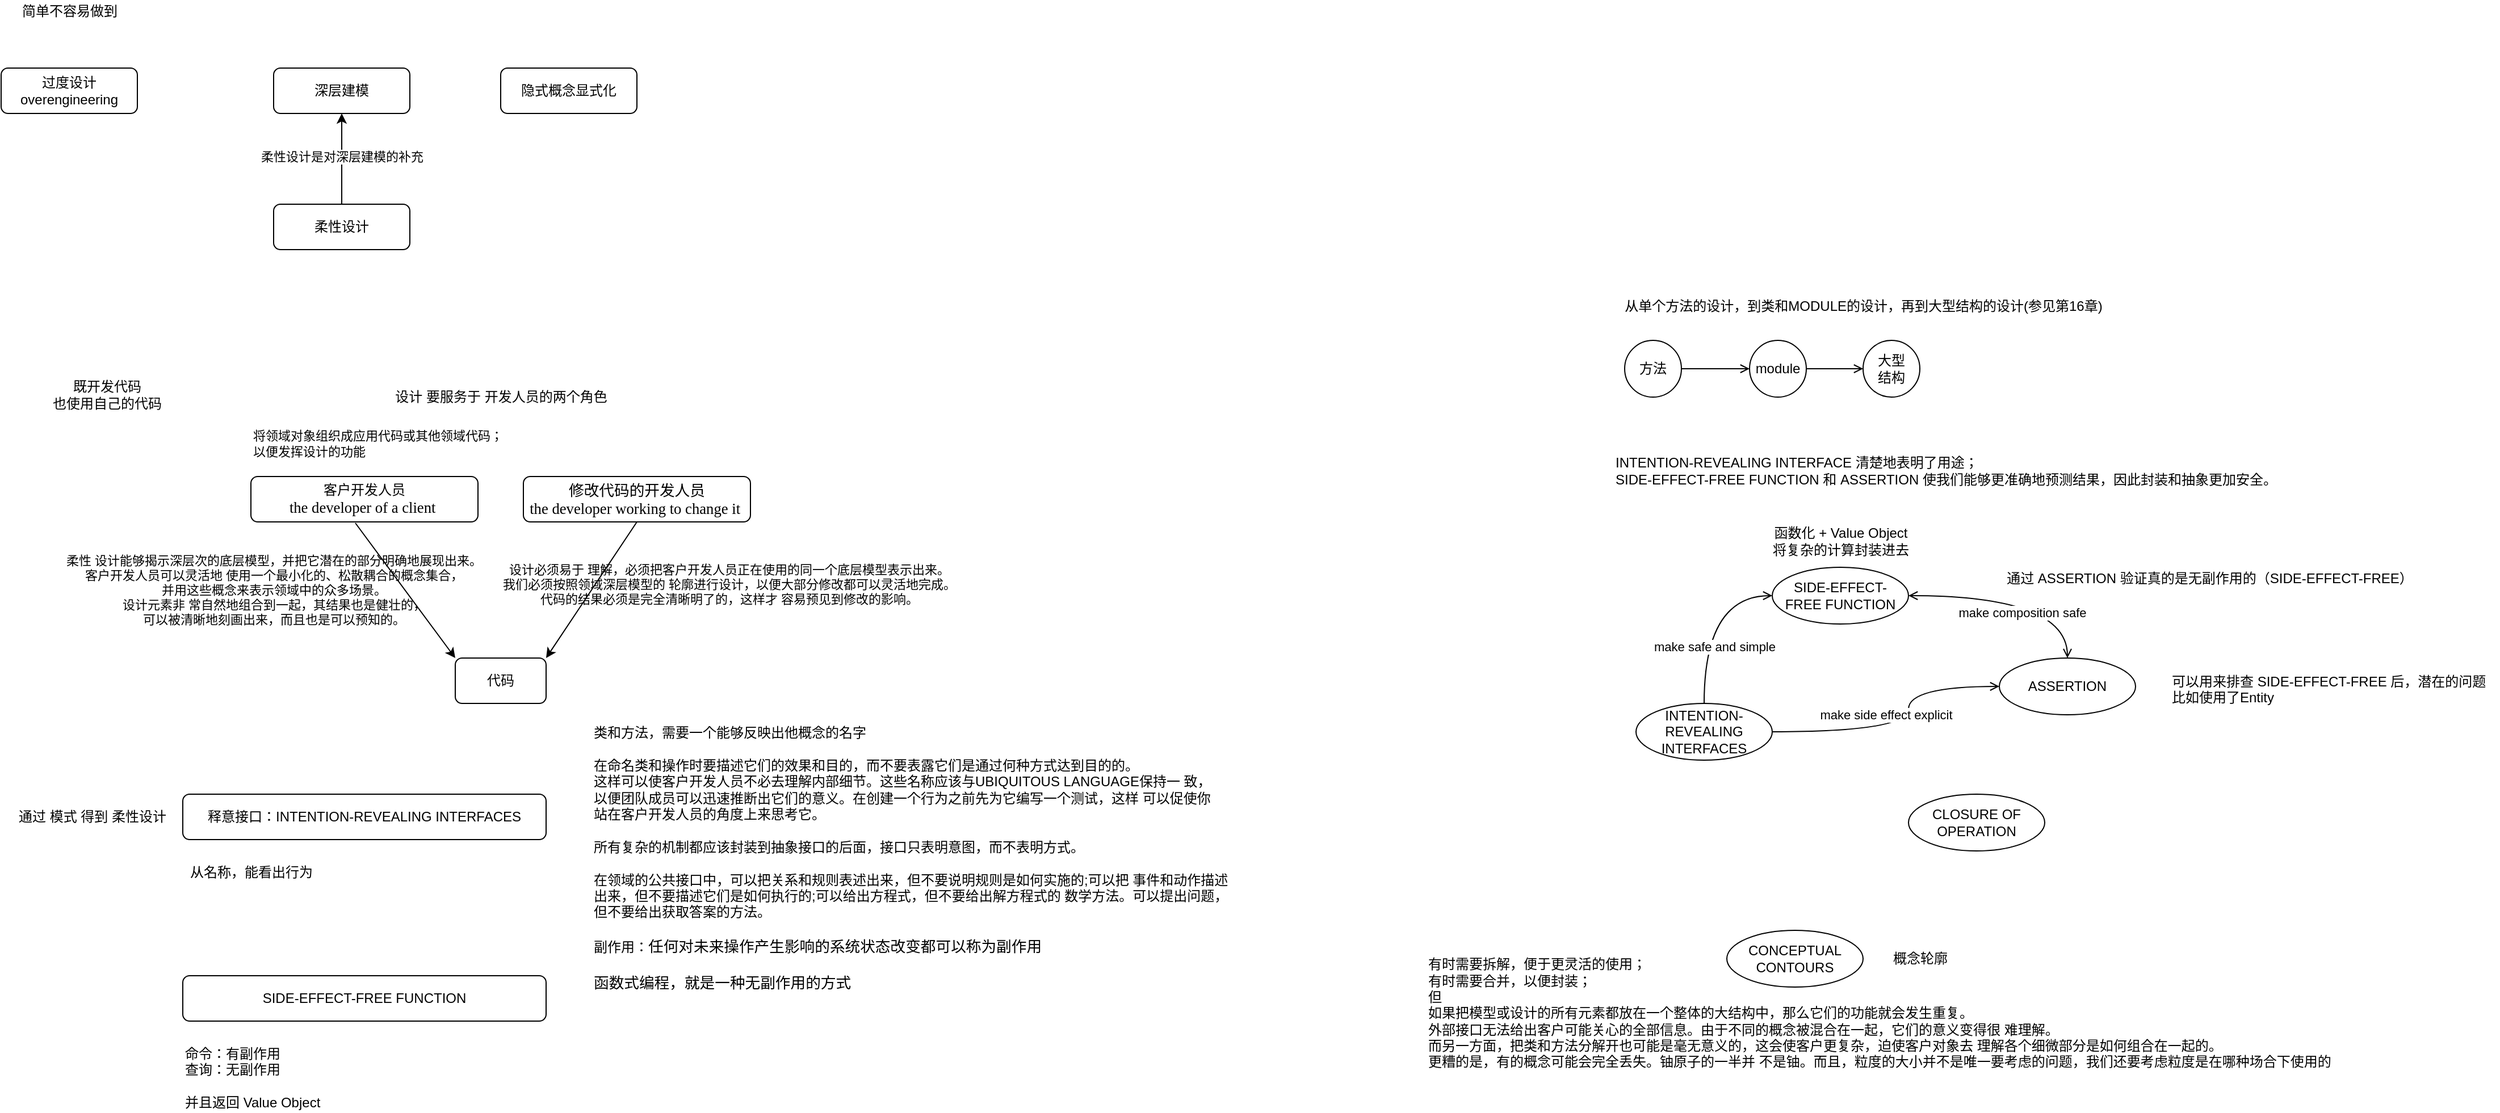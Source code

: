 <mxfile version="13.3.5" type="github"><diagram id="We72a-n4RO93SI6OnbIz" name="Page-1"><mxGraphModel dx="946" dy="614" grid="1" gridSize="10" guides="1" tooltips="1" connect="1" arrows="1" fold="1" page="1" pageScale="1" pageWidth="850" pageHeight="1100" math="0" shadow="0"><root><mxCell id="0"/><mxCell id="1" parent="0"/><mxCell id="M1sSLCUo-GfqUuWwVRYb-3" style="edgeStyle=orthogonalEdgeStyle;rounded=0;orthogonalLoop=1;jettySize=auto;html=1;entryX=0.5;entryY=1;entryDx=0;entryDy=0;" edge="1" parent="1" source="M1sSLCUo-GfqUuWwVRYb-1" target="M1sSLCUo-GfqUuWwVRYb-2"><mxGeometry relative="1" as="geometry"/></mxCell><mxCell id="M1sSLCUo-GfqUuWwVRYb-4" value="柔性设计是对深层建模的补充" style="edgeLabel;html=1;align=center;verticalAlign=middle;resizable=0;points=[];" vertex="1" connectable="0" parent="M1sSLCUo-GfqUuWwVRYb-3"><mxGeometry x="0.05" relative="1" as="geometry"><mxPoint as="offset"/></mxGeometry></mxCell><mxCell id="M1sSLCUo-GfqUuWwVRYb-1" value="柔性设计" style="rounded=1;whiteSpace=wrap;html=1;fillColor=none;" vertex="1" parent="1"><mxGeometry x="280" y="200" width="120" height="40" as="geometry"/></mxCell><mxCell id="M1sSLCUo-GfqUuWwVRYb-2" value="深层建模" style="rounded=1;whiteSpace=wrap;html=1;fillColor=none;" vertex="1" parent="1"><mxGeometry x="280" y="80" width="120" height="40" as="geometry"/></mxCell><mxCell id="M1sSLCUo-GfqUuWwVRYb-5" value="隐式概念显式化" style="rounded=1;whiteSpace=wrap;html=1;fillColor=none;" vertex="1" parent="1"><mxGeometry x="480" y="80" width="120" height="40" as="geometry"/></mxCell><mxCell id="M1sSLCUo-GfqUuWwVRYb-6" value="过度设计&lt;br&gt;overengineering" style="rounded=1;whiteSpace=wrap;html=1;fillColor=none;" vertex="1" parent="1"><mxGeometry x="40" y="80" width="120" height="40" as="geometry"/></mxCell><mxCell id="M1sSLCUo-GfqUuWwVRYb-8" value="&lt;span&gt;简单不容易做到&lt;/span&gt;" style="text;html=1;align=center;verticalAlign=middle;resizable=0;points=[];autosize=1;" vertex="1" parent="1"><mxGeometry x="50" y="20" width="100" height="20" as="geometry"/></mxCell><mxCell id="M1sSLCUo-GfqUuWwVRYb-9" value="设计 要服务于 开发人员的两个角色" style="text;html=1;align=center;verticalAlign=middle;resizable=0;points=[];autosize=1;" vertex="1" parent="1"><mxGeometry x="380" y="360" width="200" height="20" as="geometry"/></mxCell><mxCell id="M1sSLCUo-GfqUuWwVRYb-13" value="柔性 设计能够揭示深层次的底层模型，并把它潜在的部分明确地展现出来。&lt;br&gt;客户开发人员可以灵活地 使用一个最小化的、松散耦合的概念集合，&lt;br&gt;并用这些概念来表示领域中的众多场景。&lt;br&gt;设计元素非 常自然地组合到一起，其结果也是健壮的，&lt;br&gt;可以被清晰地刻画出来，而且也是可以预知的。" style="rounded=0;orthogonalLoop=1;jettySize=auto;html=1;entryX=0;entryY=0;entryDx=0;entryDy=0;exitX=0.46;exitY=1.025;exitDx=0;exitDy=0;exitPerimeter=0;labelBackgroundColor=none;" edge="1" parent="1" source="M1sSLCUo-GfqUuWwVRYb-10" target="M1sSLCUo-GfqUuWwVRYb-12"><mxGeometry x="-0.938" y="-93" relative="1" as="geometry"><mxPoint x="300" y="480" as="sourcePoint"/><mxPoint as="offset"/></mxGeometry></mxCell><mxCell id="M1sSLCUo-GfqUuWwVRYb-17" value="&lt;br&gt;" style="edgeLabel;html=1;align=center;verticalAlign=middle;resizable=0;points=[];" vertex="1" connectable="0" parent="M1sSLCUo-GfqUuWwVRYb-13"><mxGeometry x="-0.33" y="-1" relative="1" as="geometry"><mxPoint as="offset"/></mxGeometry></mxCell><mxCell id="M1sSLCUo-GfqUuWwVRYb-10" value="客户开发人员&lt;br&gt;&lt;span style=&quot;font-family: &amp;#34;simoncinigaramond&amp;#34; ; font-size: 10pt&quot;&gt;the developer of a client&amp;nbsp;&lt;br&gt;&lt;/span&gt;" style="rounded=1;whiteSpace=wrap;html=1;fillColor=none;" vertex="1" parent="1"><mxGeometry x="260" y="440" width="200" height="40" as="geometry"/></mxCell><mxCell id="M1sSLCUo-GfqUuWwVRYb-15" style="edgeStyle=none;rounded=0;orthogonalLoop=1;jettySize=auto;html=1;entryX=1;entryY=0;entryDx=0;entryDy=0;exitX=0.5;exitY=1;exitDx=0;exitDy=0;" edge="1" parent="1" source="M1sSLCUo-GfqUuWwVRYb-11" target="M1sSLCUo-GfqUuWwVRYb-12"><mxGeometry relative="1" as="geometry"/></mxCell><mxCell id="M1sSLCUo-GfqUuWwVRYb-19" value="设计必须易于 理解，必须把客户开发人员正在使用的同一个底层模型表示出来。&lt;br&gt;我们必须按照领域深层模型的 轮廓进行设计，以便大部分修改都可以灵活地完成。&lt;br&gt;代码的结果必须是完全清晰明了的，这样才 容易预见到修改的影响。" style="edgeLabel;html=1;align=center;verticalAlign=middle;resizable=0;points=[];labelBackgroundColor=none;" vertex="1" connectable="0" parent="M1sSLCUo-GfqUuWwVRYb-15"><mxGeometry x="-0.104" y="2" relative="1" as="geometry"><mxPoint x="114.39" as="offset"/></mxGeometry></mxCell><mxCell id="M1sSLCUo-GfqUuWwVRYb-11" value="&lt;span style=&quot;font-family: &amp;#34;simoncinigaramond&amp;#34; ; font-size: 10pt&quot;&gt;修改代码的开发人员&lt;br&gt;the developer working&amp;nbsp;&lt;/span&gt;&lt;span style=&quot;font-family: &amp;#34;simoncinigaramond&amp;#34; ; font-size: 10pt&quot;&gt;to change it&amp;nbsp;&lt;br&gt;&lt;/span&gt;" style="rounded=1;whiteSpace=wrap;html=1;fillColor=none;" vertex="1" parent="1"><mxGeometry x="500" y="440" width="200" height="40" as="geometry"/></mxCell><mxCell id="M1sSLCUo-GfqUuWwVRYb-12" value="代码" style="rounded=1;whiteSpace=wrap;html=1;fillColor=none;" vertex="1" parent="1"><mxGeometry x="440" y="600" width="80" height="40" as="geometry"/></mxCell><mxCell id="M1sSLCUo-GfqUuWwVRYb-18" value="&lt;meta charset=&quot;utf-8&quot;&gt;&lt;span style=&quot;color: rgb(0, 0, 0); font-family: helvetica; font-size: 11px; font-style: normal; font-weight: 400; letter-spacing: normal; text-align: center; text-indent: 0px; text-transform: none; word-spacing: 0px; background-color: rgb(255, 255, 255); display: inline; float: none;&quot;&gt;将领域对象组织成应用代码或其他领域代码；&lt;/span&gt;&lt;br style=&quot;color: rgb(0, 0, 0); font-family: helvetica; font-size: 11px; font-style: normal; font-weight: 400; letter-spacing: normal; text-align: center; text-indent: 0px; text-transform: none; word-spacing: 0px;&quot;&gt;&lt;span style=&quot;color: rgb(0, 0, 0); font-family: helvetica; font-size: 11px; font-style: normal; font-weight: 400; letter-spacing: normal; text-align: center; text-indent: 0px; text-transform: none; word-spacing: 0px; background-color: rgb(255, 255, 255); display: inline; float: none;&quot;&gt;以便发挥设计的功能&lt;/span&gt;" style="text;whiteSpace=wrap;html=1;" vertex="1" parent="1"><mxGeometry x="260" y="390" width="250" height="50" as="geometry"/></mxCell><mxCell id="M1sSLCUo-GfqUuWwVRYb-20" value="通过 模式 得到 柔性设计" style="text;html=1;align=center;verticalAlign=middle;resizable=0;points=[];autosize=1;" vertex="1" parent="1"><mxGeometry x="45" y="730" width="150" height="20" as="geometry"/></mxCell><mxCell id="M1sSLCUo-GfqUuWwVRYb-21" value="释意接口：INTENTION-REVEALING INTERFACES" style="rounded=1;whiteSpace=wrap;html=1;labelBackgroundColor=none;fillColor=none;align=center;" vertex="1" parent="1"><mxGeometry x="200" y="720" width="320" height="40" as="geometry"/></mxCell><mxCell id="M1sSLCUo-GfqUuWwVRYb-30" style="edgeStyle=orthogonalEdgeStyle;rounded=0;orthogonalLoop=1;jettySize=auto;html=1;entryX=0;entryY=0.5;entryDx=0;entryDy=0;labelBackgroundColor=none;curved=1;exitX=0.5;exitY=0;exitDx=0;exitDy=0;endArrow=open;endFill=0;" edge="1" parent="1" source="M1sSLCUo-GfqUuWwVRYb-23" target="M1sSLCUo-GfqUuWwVRYb-28"><mxGeometry relative="1" as="geometry"/></mxCell><mxCell id="M1sSLCUo-GfqUuWwVRYb-33" value="make safe and simple" style="edgeLabel;html=1;align=center;verticalAlign=middle;resizable=0;points=[];" vertex="1" connectable="0" parent="M1sSLCUo-GfqUuWwVRYb-30"><mxGeometry x="-0.097" y="-9" relative="1" as="geometry"><mxPoint y="20" as="offset"/></mxGeometry></mxCell><mxCell id="M1sSLCUo-GfqUuWwVRYb-31" style="edgeStyle=orthogonalEdgeStyle;curved=1;rounded=0;orthogonalLoop=1;jettySize=auto;html=1;entryX=0;entryY=0.5;entryDx=0;entryDy=0;labelBackgroundColor=none;endArrow=open;endFill=0;" edge="1" parent="1" source="M1sSLCUo-GfqUuWwVRYb-23" target="M1sSLCUo-GfqUuWwVRYb-29"><mxGeometry relative="1" as="geometry"><Array as="points"><mxPoint x="1720" y="665"/></Array></mxGeometry></mxCell><mxCell id="M1sSLCUo-GfqUuWwVRYb-34" value="make side effect explicit" style="edgeLabel;html=1;align=center;verticalAlign=middle;resizable=0;points=[];" vertex="1" connectable="0" parent="M1sSLCUo-GfqUuWwVRYb-31"><mxGeometry x="-0.167" y="7" relative="1" as="geometry"><mxPoint y="-8" as="offset"/></mxGeometry></mxCell><mxCell id="M1sSLCUo-GfqUuWwVRYb-23" value="&lt;span&gt;INTENTION-REVEALING INTERFACES&lt;/span&gt;" style="ellipse;whiteSpace=wrap;html=1;labelBackgroundColor=none;fillColor=none;align=center;" vertex="1" parent="1"><mxGeometry x="1480" y="640" width="120" height="50" as="geometry"/></mxCell><mxCell id="M1sSLCUo-GfqUuWwVRYb-24" value="CLOSURE OF&lt;br&gt;OPERATION" style="ellipse;whiteSpace=wrap;html=1;labelBackgroundColor=none;fillColor=none;align=center;" vertex="1" parent="1"><mxGeometry x="1720" y="720" width="120" height="50" as="geometry"/></mxCell><mxCell id="M1sSLCUo-GfqUuWwVRYb-25" value="既开发代码&lt;br&gt;也使用自己的代码" style="text;html=1;align=center;verticalAlign=middle;resizable=0;points=[];autosize=1;" vertex="1" parent="1"><mxGeometry x="78" y="353" width="110" height="30" as="geometry"/></mxCell><mxCell id="M1sSLCUo-GfqUuWwVRYb-26" value="类和方法，需要一个能够反映出他概念的名字&lt;br&gt;&lt;br&gt;在命名类和操作时要描述它们的效果和目的，而不要表露它们是通过何种方式达到目的的。 &lt;br&gt;这样可以使客户开发人员不必去理解内部细节。这些名称应该与UBIQUITOUS LANGUAGE保持一 致，&lt;br&gt;以便团队成员可以迅速推断出它们的意义。在创建一个行为之前先为它编写一个测试，这样 可以促使你&lt;br&gt;站在客户开发人员的角度上来思考它。&lt;br&gt;&lt;br&gt;所有复杂的机制都应该封装到抽象接口的后面，接口只表明意图，而不表明方式。&lt;br&gt;&lt;br&gt;在领域的公共接口中，可以把关系和规则表述出来，但不要说明规则是如何实施的;可以把 事件和动作描述&lt;br&gt;出来，但不要描述它们是如何执行的;可以给出方程式，但不要给出解方程式的 数学方法。可以提出问题，&lt;br&gt;但不要给出获取答案的方法。" style="text;html=1;align=left;verticalAlign=middle;resizable=0;points=[];autosize=1;" vertex="1" parent="1"><mxGeometry x="560" y="660" width="570" height="170" as="geometry"/></mxCell><mxCell id="M1sSLCUo-GfqUuWwVRYb-27" value="从名称，能看出行为" style="text;html=1;align=center;verticalAlign=middle;resizable=0;points=[];autosize=1;" vertex="1" parent="1"><mxGeometry x="200" y="779" width="120" height="20" as="geometry"/></mxCell><mxCell id="M1sSLCUo-GfqUuWwVRYb-32" style="edgeStyle=orthogonalEdgeStyle;curved=1;rounded=0;orthogonalLoop=1;jettySize=auto;html=1;entryX=0.5;entryY=0;entryDx=0;entryDy=0;labelBackgroundColor=none;startArrow=open;startFill=0;endArrow=open;endFill=0;" edge="1" parent="1" source="M1sSLCUo-GfqUuWwVRYb-28" target="M1sSLCUo-GfqUuWwVRYb-29"><mxGeometry relative="1" as="geometry"/></mxCell><mxCell id="M1sSLCUo-GfqUuWwVRYb-35" value="make composition safe" style="edgeLabel;html=1;align=center;verticalAlign=middle;resizable=0;points=[];" vertex="1" connectable="0" parent="M1sSLCUo-GfqUuWwVRYb-32"><mxGeometry x="-0.395" y="-2" relative="1" as="geometry"><mxPoint x="41" y="13" as="offset"/></mxGeometry></mxCell><mxCell id="M1sSLCUo-GfqUuWwVRYb-28" value="SIDE-EFFECT-&lt;br&gt;FREE FUNCTION" style="ellipse;whiteSpace=wrap;html=1;labelBackgroundColor=none;fillColor=none;align=center;" vertex="1" parent="1"><mxGeometry x="1600" y="520" width="120" height="50" as="geometry"/></mxCell><mxCell id="M1sSLCUo-GfqUuWwVRYb-29" value="ASSERTION" style="ellipse;whiteSpace=wrap;html=1;labelBackgroundColor=none;fillColor=none;align=center;" vertex="1" parent="1"><mxGeometry x="1800" y="600" width="120" height="50" as="geometry"/></mxCell><mxCell id="M1sSLCUo-GfqUuWwVRYb-36" value="SIDE-EFFECT-FREE FUNCTION" style="rounded=1;whiteSpace=wrap;html=1;labelBackgroundColor=none;fillColor=none;align=center;" vertex="1" parent="1"><mxGeometry x="200" y="880" width="320" height="40" as="geometry"/></mxCell><mxCell id="M1sSLCUo-GfqUuWwVRYb-37" value="副作用：&lt;span style=&quot;font-family: &amp;quot;???????????&amp;quot; ; font-size: 10pt&quot;&gt;任何对未来操作产生影响的系统状态改变都可以称为副作用&amp;nbsp;&lt;br&gt;&lt;br&gt;函数式编程，就是一种无副作用的方式&lt;br&gt;&lt;/span&gt;" style="text;html=1;align=left;verticalAlign=middle;resizable=0;points=[];autosize=1;" vertex="1" parent="1"><mxGeometry x="560" y="845" width="410" height="50" as="geometry"/></mxCell><mxCell id="M1sSLCUo-GfqUuWwVRYb-38" value="命令：有副作用&lt;br&gt;&lt;div&gt;&lt;span&gt;查询：无副作用&lt;/span&gt;&lt;/div&gt;&lt;div&gt;&lt;span&gt;&lt;br&gt;&lt;/span&gt;&lt;/div&gt;&lt;div&gt;&lt;span&gt;并且返回 Value Object&lt;/span&gt;&lt;/div&gt;" style="text;html=1;align=left;verticalAlign=middle;resizable=0;points=[];autosize=1;" vertex="1" parent="1"><mxGeometry x="200" y="940" width="130" height="60" as="geometry"/></mxCell><mxCell id="M1sSLCUo-GfqUuWwVRYb-39" value="函数化 + Value Object&lt;br&gt;将复杂的计算封装进去" style="text;html=1;align=center;verticalAlign=middle;resizable=0;points=[];autosize=1;" vertex="1" parent="1"><mxGeometry x="1590" y="482" width="140" height="30" as="geometry"/></mxCell><mxCell id="M1sSLCUo-GfqUuWwVRYb-40" value="可以用来排查 SIDE-EFFECT-FREE 后，潜在的问题&lt;br&gt;比如使用了Entity&lt;br&gt;&lt;br&gt;" style="text;html=1;align=left;verticalAlign=middle;resizable=0;points=[];autosize=1;" vertex="1" parent="1"><mxGeometry x="1950" y="610" width="290" height="50" as="geometry"/></mxCell><mxCell id="M1sSLCUo-GfqUuWwVRYb-41" value="&lt;span style=&quot;text-align: left&quot;&gt;通过 ASSERTION 验证真的是无副作用的（SIDE-EFFECT-FREE）&lt;/span&gt;" style="text;html=1;align=center;verticalAlign=middle;resizable=0;points=[];autosize=1;" vertex="1" parent="1"><mxGeometry x="1800" y="520" width="370" height="20" as="geometry"/></mxCell><mxCell id="M1sSLCUo-GfqUuWwVRYb-42" value="INTENTION-REVEALING INTERFACE 清楚地表明了用途；&lt;br&gt;SIDE-EFFECT-FREE FUNCTION 和 ASSERTION 使我们能够更准确地预测结果，因此封装和抽象更加安全。" style="text;html=1;align=left;verticalAlign=middle;resizable=0;points=[];autosize=1;" vertex="1" parent="1"><mxGeometry x="1460" y="420" width="600" height="30" as="geometry"/></mxCell><mxCell id="M1sSLCUo-GfqUuWwVRYb-43" value="CONCEPTUAL&lt;br&gt;CONTOURS" style="ellipse;whiteSpace=wrap;html=1;labelBackgroundColor=none;fillColor=none;align=center;" vertex="1" parent="1"><mxGeometry x="1560" y="840" width="120" height="50" as="geometry"/></mxCell><mxCell id="M1sSLCUo-GfqUuWwVRYb-44" value="概念轮廓" style="text;html=1;align=center;verticalAlign=middle;resizable=0;points=[];autosize=1;" vertex="1" parent="1"><mxGeometry x="1700" y="855" width="60" height="20" as="geometry"/></mxCell><mxCell id="M1sSLCUo-GfqUuWwVRYb-45" value="有时需要拆解，便于更灵活的使用；&lt;br&gt;有时需要合并，以便封装；&lt;br&gt;但&lt;br&gt;如果把模型或设计的所有元素都放在一个整体的大结构中，那么它们的功能就会发生重复。 &lt;br&gt;外部接口无法给出客户可能关心的全部信息。由于不同的概念被混合在一起，它们的意义变得很 难理解。&lt;br&gt;而另一方面，把类和方法分解开也可能是毫无意义的，这会使客户更复杂，迫使客户对象去 理解各个细微部分是如何组合在一起的。&lt;br&gt;更糟的是，有的概念可能会完全丢失。铀原子的一半并 不是铀。而且，粒度的大小并不是唯一要考虑的问题，我们还要考虑粒度是在哪种场合下使用的" style="text;html=1;align=left;verticalAlign=middle;resizable=0;points=[];autosize=1;" vertex="1" parent="1"><mxGeometry x="1295" y="863" width="810" height="100" as="geometry"/></mxCell><mxCell id="M1sSLCUo-GfqUuWwVRYb-46" value="从单个方法的设计，到类和MODULE的设计，再到大型结构的设计(参见第16章)" style="text;html=1;align=center;verticalAlign=middle;resizable=0;points=[];autosize=1;" vertex="1" parent="1"><mxGeometry x="1460" y="280" width="440" height="20" as="geometry"/></mxCell><mxCell id="M1sSLCUo-GfqUuWwVRYb-50" style="edgeStyle=orthogonalEdgeStyle;curved=1;rounded=0;orthogonalLoop=1;jettySize=auto;html=1;entryX=0;entryY=0.5;entryDx=0;entryDy=0;labelBackgroundColor=none;startArrow=none;startFill=0;endArrow=open;endFill=0;" edge="1" parent="1" source="M1sSLCUo-GfqUuWwVRYb-47" target="M1sSLCUo-GfqUuWwVRYb-48"><mxGeometry relative="1" as="geometry"/></mxCell><mxCell id="M1sSLCUo-GfqUuWwVRYb-47" value="方法" style="ellipse;whiteSpace=wrap;html=1;aspect=fixed;labelBackgroundColor=none;fillColor=none;align=center;" vertex="1" parent="1"><mxGeometry x="1470" y="320" width="50" height="50" as="geometry"/></mxCell><mxCell id="M1sSLCUo-GfqUuWwVRYb-51" style="edgeStyle=orthogonalEdgeStyle;curved=1;rounded=0;orthogonalLoop=1;jettySize=auto;html=1;entryX=0;entryY=0.5;entryDx=0;entryDy=0;labelBackgroundColor=none;startArrow=none;startFill=0;endArrow=open;endFill=0;" edge="1" parent="1" source="M1sSLCUo-GfqUuWwVRYb-48" target="M1sSLCUo-GfqUuWwVRYb-49"><mxGeometry relative="1" as="geometry"/></mxCell><mxCell id="M1sSLCUo-GfqUuWwVRYb-48" value="module" style="ellipse;whiteSpace=wrap;html=1;aspect=fixed;labelBackgroundColor=none;fillColor=none;align=center;" vertex="1" parent="1"><mxGeometry x="1580" y="320" width="50" height="50" as="geometry"/></mxCell><mxCell id="M1sSLCUo-GfqUuWwVRYb-49" value="大型&lt;br&gt;结构" style="ellipse;whiteSpace=wrap;html=1;aspect=fixed;labelBackgroundColor=none;fillColor=none;align=center;" vertex="1" parent="1"><mxGeometry x="1680" y="320" width="50" height="50" as="geometry"/></mxCell></root></mxGraphModel></diagram></mxfile>
